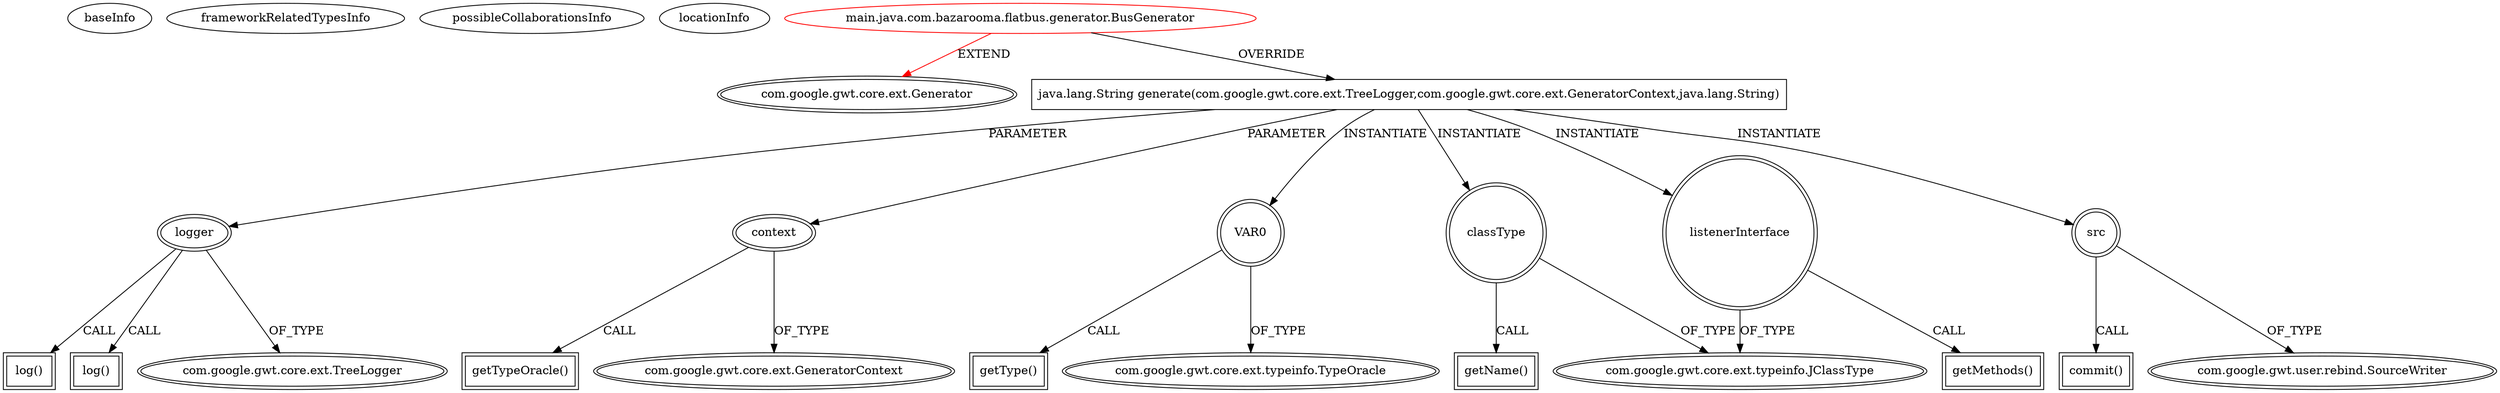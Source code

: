 digraph {
baseInfo[graphId=1344,category="extension_graph",isAnonymous=false,possibleRelation=false]
frameworkRelatedTypesInfo[0="com.google.gwt.core.ext.Generator"]
possibleCollaborationsInfo[]
locationInfo[projectName="ggeorgovassilis-flatbus",filePath="/ggeorgovassilis-flatbus/flatbus-master/flatbus-lib/src/main/java/com/bazarooma/flatbus/generator/BusGenerator.java",contextSignature="BusGenerator",graphId="1344"]
0[label="main.java.com.bazarooma.flatbus.generator.BusGenerator",vertexType="ROOT_CLIENT_CLASS_DECLARATION",isFrameworkType=false,color=red]
1[label="com.google.gwt.core.ext.Generator",vertexType="FRAMEWORK_CLASS_TYPE",isFrameworkType=true,peripheries=2]
2[label="java.lang.String generate(com.google.gwt.core.ext.TreeLogger,com.google.gwt.core.ext.GeneratorContext,java.lang.String)",vertexType="OVERRIDING_METHOD_DECLARATION",isFrameworkType=false,shape=box]
3[label="logger",vertexType="PARAMETER_DECLARATION",isFrameworkType=true,peripheries=2]
4[label="com.google.gwt.core.ext.TreeLogger",vertexType="FRAMEWORK_CLASS_TYPE",isFrameworkType=true,peripheries=2]
5[label="context",vertexType="PARAMETER_DECLARATION",isFrameworkType=true,peripheries=2]
6[label="com.google.gwt.core.ext.GeneratorContext",vertexType="FRAMEWORK_INTERFACE_TYPE",isFrameworkType=true,peripheries=2]
7[label="VAR0",vertexType="VARIABLE_EXPRESION",isFrameworkType=true,peripheries=2,shape=circle]
9[label="com.google.gwt.core.ext.typeinfo.TypeOracle",vertexType="FRAMEWORK_CLASS_TYPE",isFrameworkType=true,peripheries=2]
8[label="getType()",vertexType="INSIDE_CALL",isFrameworkType=true,peripheries=2,shape=box]
11[label="getTypeOracle()",vertexType="INSIDE_CALL",isFrameworkType=true,peripheries=2,shape=box]
12[label="classType",vertexType="VARIABLE_EXPRESION",isFrameworkType=true,peripheries=2,shape=circle]
14[label="com.google.gwt.core.ext.typeinfo.JClassType",vertexType="FRAMEWORK_INTERFACE_TYPE",isFrameworkType=true,peripheries=2]
13[label="getName()",vertexType="INSIDE_CALL",isFrameworkType=true,peripheries=2,shape=box]
16[label="log()",vertexType="INSIDE_CALL",isFrameworkType=true,peripheries=2,shape=box]
18[label="log()",vertexType="INSIDE_CALL",isFrameworkType=true,peripheries=2,shape=box]
19[label="listenerInterface",vertexType="VARIABLE_EXPRESION",isFrameworkType=true,peripheries=2,shape=circle]
20[label="getMethods()",vertexType="INSIDE_CALL",isFrameworkType=true,peripheries=2,shape=box]
22[label="src",vertexType="VARIABLE_EXPRESION",isFrameworkType=true,peripheries=2,shape=circle]
24[label="com.google.gwt.user.rebind.SourceWriter",vertexType="FRAMEWORK_INTERFACE_TYPE",isFrameworkType=true,peripheries=2]
23[label="commit()",vertexType="INSIDE_CALL",isFrameworkType=true,peripheries=2,shape=box]
0->1[label="EXTEND",color=red]
0->2[label="OVERRIDE"]
3->4[label="OF_TYPE"]
2->3[label="PARAMETER"]
5->6[label="OF_TYPE"]
2->5[label="PARAMETER"]
2->7[label="INSTANTIATE"]
7->9[label="OF_TYPE"]
7->8[label="CALL"]
5->11[label="CALL"]
2->12[label="INSTANTIATE"]
12->14[label="OF_TYPE"]
12->13[label="CALL"]
3->16[label="CALL"]
3->18[label="CALL"]
2->19[label="INSTANTIATE"]
19->14[label="OF_TYPE"]
19->20[label="CALL"]
2->22[label="INSTANTIATE"]
22->24[label="OF_TYPE"]
22->23[label="CALL"]
}
